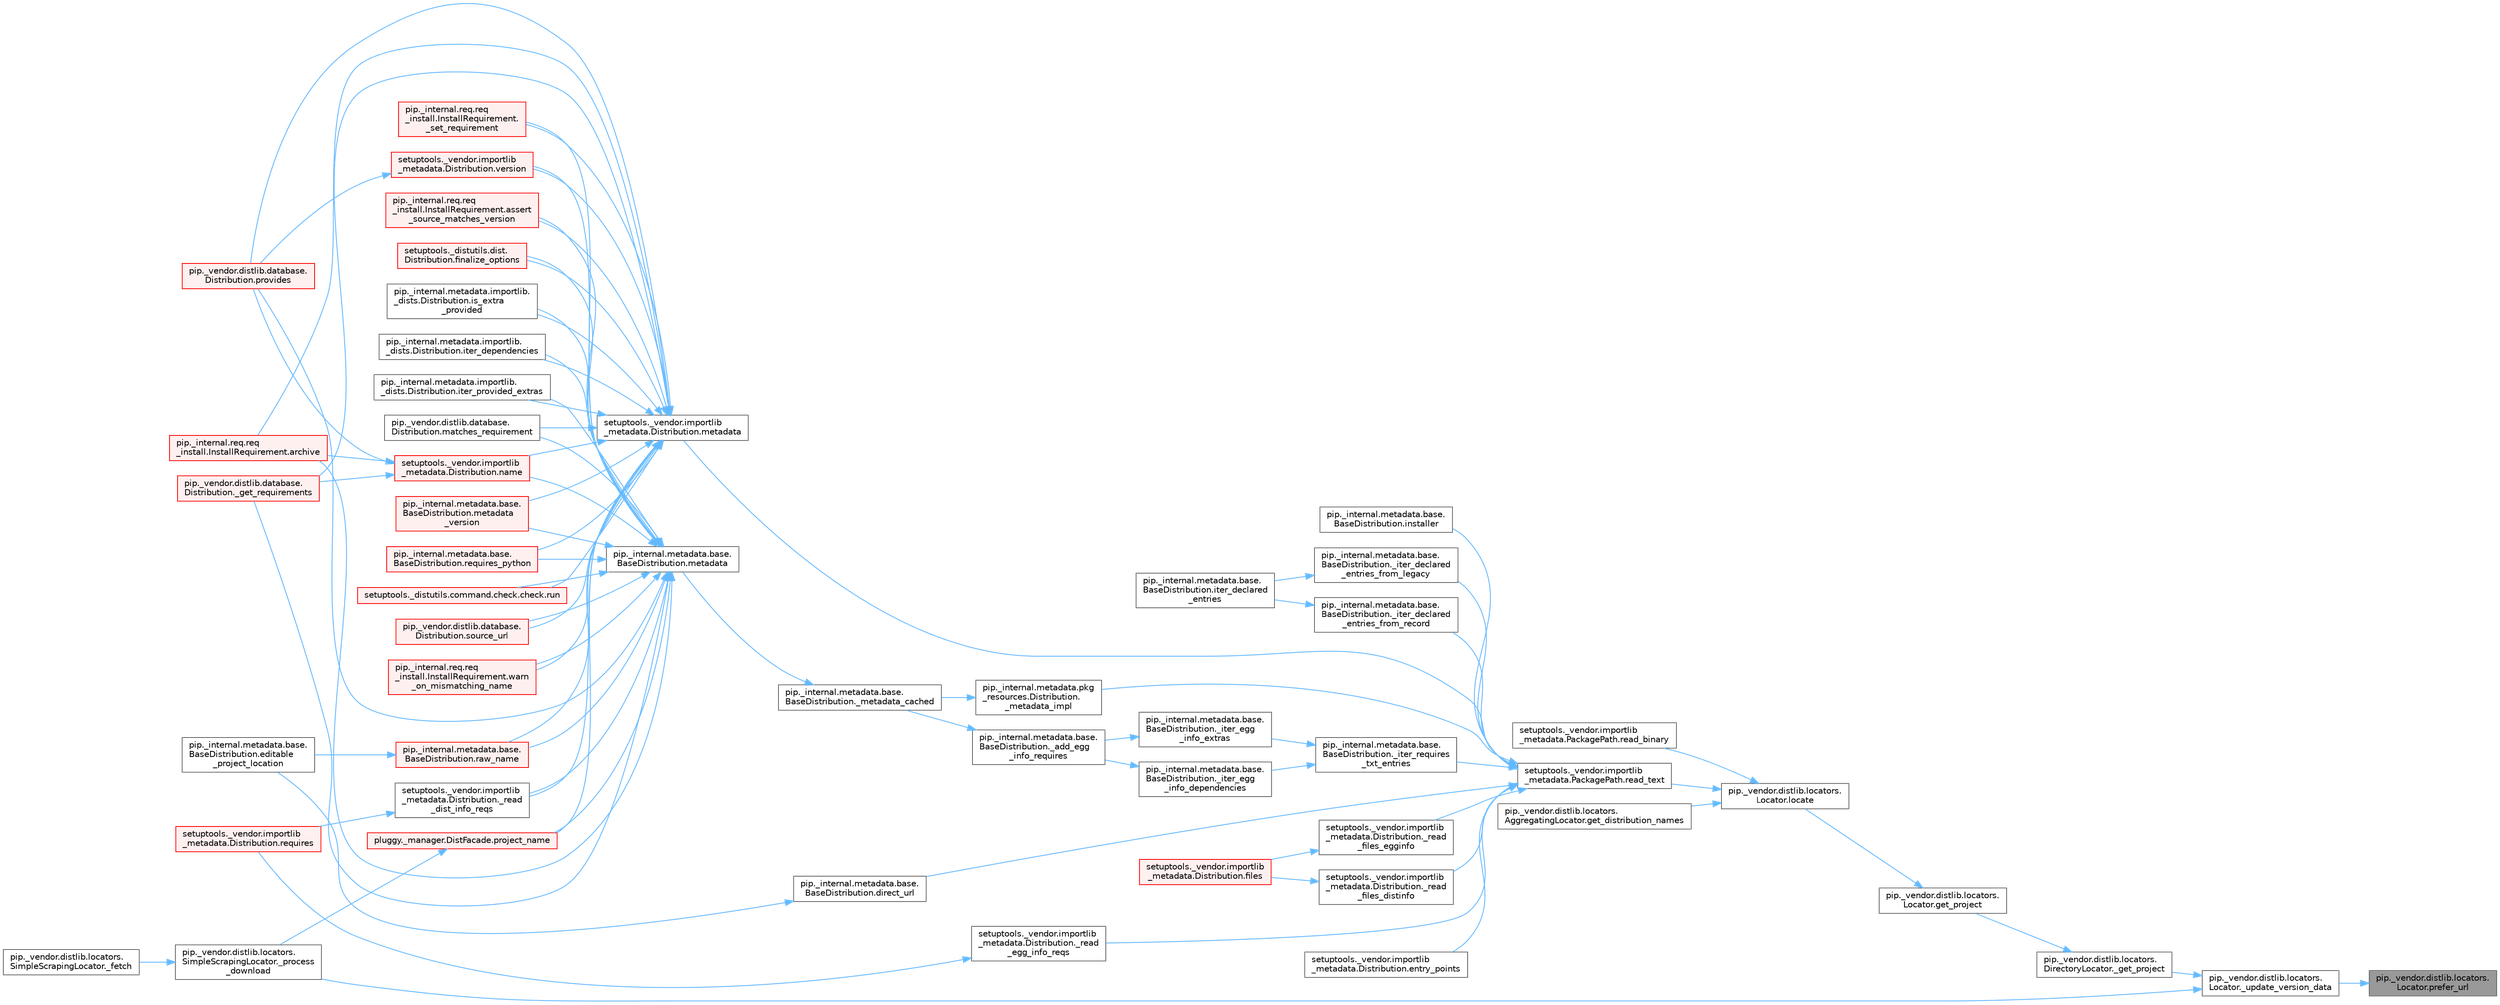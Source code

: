 digraph "pip._vendor.distlib.locators.Locator.prefer_url"
{
 // LATEX_PDF_SIZE
  bgcolor="transparent";
  edge [fontname=Helvetica,fontsize=10,labelfontname=Helvetica,labelfontsize=10];
  node [fontname=Helvetica,fontsize=10,shape=box,height=0.2,width=0.4];
  rankdir="RL";
  Node1 [id="Node000001",label="pip._vendor.distlib.locators.\lLocator.prefer_url",height=0.2,width=0.4,color="gray40", fillcolor="grey60", style="filled", fontcolor="black",tooltip=" "];
  Node1 -> Node2 [id="edge1_Node000001_Node000002",dir="back",color="steelblue1",style="solid",tooltip=" "];
  Node2 [id="Node000002",label="pip._vendor.distlib.locators.\lLocator._update_version_data",height=0.2,width=0.4,color="grey40", fillcolor="white", style="filled",URL="$classpip_1_1__vendor_1_1distlib_1_1locators_1_1_locator.html#a24b01c20de3d4b076b0470cdf40deb9d",tooltip=" "];
  Node2 -> Node3 [id="edge2_Node000002_Node000003",dir="back",color="steelblue1",style="solid",tooltip=" "];
  Node3 [id="Node000003",label="pip._vendor.distlib.locators.\lDirectoryLocator._get_project",height=0.2,width=0.4,color="grey40", fillcolor="white", style="filled",URL="$classpip_1_1__vendor_1_1distlib_1_1locators_1_1_directory_locator.html#a50aee5862e0f1a433f60ffc0fbf37056",tooltip=" "];
  Node3 -> Node4 [id="edge3_Node000003_Node000004",dir="back",color="steelblue1",style="solid",tooltip=" "];
  Node4 [id="Node000004",label="pip._vendor.distlib.locators.\lLocator.get_project",height=0.2,width=0.4,color="grey40", fillcolor="white", style="filled",URL="$classpip_1_1__vendor_1_1distlib_1_1locators_1_1_locator.html#a14b49f16a55d384842037850d5224ce8",tooltip=" "];
  Node4 -> Node5 [id="edge4_Node000004_Node000005",dir="back",color="steelblue1",style="solid",tooltip=" "];
  Node5 [id="Node000005",label="pip._vendor.distlib.locators.\lLocator.locate",height=0.2,width=0.4,color="grey40", fillcolor="white", style="filled",URL="$classpip_1_1__vendor_1_1distlib_1_1locators_1_1_locator.html#aefc84057c59651debf5f74c52c9c06a2",tooltip=" "];
  Node5 -> Node6 [id="edge5_Node000005_Node000006",dir="back",color="steelblue1",style="solid",tooltip=" "];
  Node6 [id="Node000006",label="pip._vendor.distlib.locators.\lAggregatingLocator.get_distribution_names",height=0.2,width=0.4,color="grey40", fillcolor="white", style="filled",URL="$classpip_1_1__vendor_1_1distlib_1_1locators_1_1_aggregating_locator.html#a72fb0eda9eae16eb2da3ede42c27a043",tooltip=" "];
  Node5 -> Node7 [id="edge6_Node000005_Node000007",dir="back",color="steelblue1",style="solid",tooltip=" "];
  Node7 [id="Node000007",label="setuptools._vendor.importlib\l_metadata.PackagePath.read_binary",height=0.2,width=0.4,color="grey40", fillcolor="white", style="filled",URL="$classsetuptools_1_1__vendor_1_1importlib__metadata_1_1_package_path.html#ae2d8a883dfc77854f6b263801d671c33",tooltip=" "];
  Node5 -> Node8 [id="edge7_Node000005_Node000008",dir="back",color="steelblue1",style="solid",tooltip=" "];
  Node8 [id="Node000008",label="setuptools._vendor.importlib\l_metadata.PackagePath.read_text",height=0.2,width=0.4,color="grey40", fillcolor="white", style="filled",URL="$classsetuptools_1_1__vendor_1_1importlib__metadata_1_1_package_path.html#a39242d72760bba73b008f298119b94fa",tooltip=" "];
  Node8 -> Node9 [id="edge8_Node000008_Node000009",dir="back",color="steelblue1",style="solid",tooltip=" "];
  Node9 [id="Node000009",label="pip._internal.metadata.base.\lBaseDistribution._iter_declared\l_entries_from_legacy",height=0.2,width=0.4,color="grey40", fillcolor="white", style="filled",URL="$classpip_1_1__internal_1_1metadata_1_1base_1_1_base_distribution.html#afe1092a9a3492091a1532c8907ccd9e8",tooltip=" "];
  Node9 -> Node10 [id="edge9_Node000009_Node000010",dir="back",color="steelblue1",style="solid",tooltip=" "];
  Node10 [id="Node000010",label="pip._internal.metadata.base.\lBaseDistribution.iter_declared\l_entries",height=0.2,width=0.4,color="grey40", fillcolor="white", style="filled",URL="$classpip_1_1__internal_1_1metadata_1_1base_1_1_base_distribution.html#ad33966e99962529d5c28c9f24c0a4fbd",tooltip=" "];
  Node8 -> Node11 [id="edge10_Node000008_Node000011",dir="back",color="steelblue1",style="solid",tooltip=" "];
  Node11 [id="Node000011",label="pip._internal.metadata.base.\lBaseDistribution._iter_declared\l_entries_from_record",height=0.2,width=0.4,color="grey40", fillcolor="white", style="filled",URL="$classpip_1_1__internal_1_1metadata_1_1base_1_1_base_distribution.html#af8bddd34869792385f11247db796614c",tooltip=" "];
  Node11 -> Node10 [id="edge11_Node000011_Node000010",dir="back",color="steelblue1",style="solid",tooltip=" "];
  Node8 -> Node12 [id="edge12_Node000008_Node000012",dir="back",color="steelblue1",style="solid",tooltip=" "];
  Node12 [id="Node000012",label="pip._internal.metadata.base.\lBaseDistribution._iter_requires\l_txt_entries",height=0.2,width=0.4,color="grey40", fillcolor="white", style="filled",URL="$classpip_1_1__internal_1_1metadata_1_1base_1_1_base_distribution.html#a4ab931da7b4a3e0c22e0bae3f95af7e7",tooltip=" "];
  Node12 -> Node13 [id="edge13_Node000012_Node000013",dir="back",color="steelblue1",style="solid",tooltip=" "];
  Node13 [id="Node000013",label="pip._internal.metadata.base.\lBaseDistribution._iter_egg\l_info_dependencies",height=0.2,width=0.4,color="grey40", fillcolor="white", style="filled",URL="$classpip_1_1__internal_1_1metadata_1_1base_1_1_base_distribution.html#a9f32d31e5b61159777221f9d87e296c8",tooltip=" "];
  Node13 -> Node14 [id="edge14_Node000013_Node000014",dir="back",color="steelblue1",style="solid",tooltip=" "];
  Node14 [id="Node000014",label="pip._internal.metadata.base.\lBaseDistribution._add_egg\l_info_requires",height=0.2,width=0.4,color="grey40", fillcolor="white", style="filled",URL="$classpip_1_1__internal_1_1metadata_1_1base_1_1_base_distribution.html#aeb9894db2a91eedb5e651e5fe5607d50",tooltip=" "];
  Node14 -> Node15 [id="edge15_Node000014_Node000015",dir="back",color="steelblue1",style="solid",tooltip=" "];
  Node15 [id="Node000015",label="pip._internal.metadata.base.\lBaseDistribution._metadata_cached",height=0.2,width=0.4,color="grey40", fillcolor="white", style="filled",URL="$classpip_1_1__internal_1_1metadata_1_1base_1_1_base_distribution.html#a12683b16870a097bbe854e4ee3364f7f",tooltip=" "];
  Node15 -> Node16 [id="edge16_Node000015_Node000016",dir="back",color="steelblue1",style="solid",tooltip=" "];
  Node16 [id="Node000016",label="pip._internal.metadata.base.\lBaseDistribution.metadata",height=0.2,width=0.4,color="grey40", fillcolor="white", style="filled",URL="$classpip_1_1__internal_1_1metadata_1_1base_1_1_base_distribution.html#a665b55bcebd861e5959f53a7d2f1350f",tooltip=" "];
  Node16 -> Node17 [id="edge17_Node000016_Node000017",dir="back",color="steelblue1",style="solid",tooltip=" "];
  Node17 [id="Node000017",label="pip._vendor.distlib.database.\lDistribution._get_requirements",height=0.2,width=0.4,color="red", fillcolor="#FFF0F0", style="filled",URL="$classpip_1_1__vendor_1_1distlib_1_1database_1_1_distribution.html#a0366f5504f1b878068ba103c3f1e2bdf",tooltip=" "];
  Node16 -> Node1102 [id="edge18_Node000016_Node001102",dir="back",color="steelblue1",style="solid",tooltip=" "];
  Node1102 [id="Node001102",label="setuptools._vendor.importlib\l_metadata.Distribution._read\l_dist_info_reqs",height=0.2,width=0.4,color="grey40", fillcolor="white", style="filled",URL="$classsetuptools_1_1__vendor_1_1importlib__metadata_1_1_distribution.html#a52c9d55ae87f048965928ec1bfe237c7",tooltip=" "];
  Node1102 -> Node1022 [id="edge19_Node001102_Node001022",dir="back",color="steelblue1",style="solid",tooltip=" "];
  Node1022 [id="Node001022",label="setuptools._vendor.importlib\l_metadata.Distribution.requires",height=0.2,width=0.4,color="red", fillcolor="#FFF0F0", style="filled",URL="$classsetuptools_1_1__vendor_1_1importlib__metadata_1_1_distribution.html#ac025c2f6e021e16581119b61de809a95",tooltip=" "];
  Node16 -> Node1103 [id="edge20_Node000016_Node001103",dir="back",color="steelblue1",style="solid",tooltip=" "];
  Node1103 [id="Node001103",label="pip._internal.req.req\l_install.InstallRequirement.\l_set_requirement",height=0.2,width=0.4,color="red", fillcolor="#FFF0F0", style="filled",URL="$classpip_1_1__internal_1_1req_1_1req__install_1_1_install_requirement.html#a116c0d970e435f16d15928a6caf8aaf3",tooltip=" "];
  Node16 -> Node1105 [id="edge21_Node000016_Node001105",dir="back",color="steelblue1",style="solid",tooltip=" "];
  Node1105 [id="Node001105",label="pip._internal.req.req\l_install.InstallRequirement.archive",height=0.2,width=0.4,color="red", fillcolor="#FFF0F0", style="filled",URL="$classpip_1_1__internal_1_1req_1_1req__install_1_1_install_requirement.html#aef2764402e45a5e5555e22d5965f1350",tooltip=" "];
  Node16 -> Node1108 [id="edge22_Node000016_Node001108",dir="back",color="steelblue1",style="solid",tooltip=" "];
  Node1108 [id="Node001108",label="pip._internal.req.req\l_install.InstallRequirement.assert\l_source_matches_version",height=0.2,width=0.4,color="red", fillcolor="#FFF0F0", style="filled",URL="$classpip_1_1__internal_1_1req_1_1req__install_1_1_install_requirement.html#ab9a997e64cd50a33caf4722295a9cbf3",tooltip=" "];
  Node16 -> Node1109 [id="edge23_Node000016_Node001109",dir="back",color="steelblue1",style="solid",tooltip=" "];
  Node1109 [id="Node001109",label="setuptools._distutils.dist.\lDistribution.finalize_options",height=0.2,width=0.4,color="red", fillcolor="#FFF0F0", style="filled",URL="$classsetuptools_1_1__distutils_1_1dist_1_1_distribution.html#a907177e8ce492338e65227e2389f3f24",tooltip=" "];
  Node16 -> Node1110 [id="edge24_Node000016_Node001110",dir="back",color="steelblue1",style="solid",tooltip=" "];
  Node1110 [id="Node001110",label="pip._internal.metadata.importlib.\l_dists.Distribution.is_extra\l_provided",height=0.2,width=0.4,color="grey40", fillcolor="white", style="filled",URL="$classpip_1_1__internal_1_1metadata_1_1importlib_1_1__dists_1_1_distribution.html#ad175adf2a313d78887f07d63ed315713",tooltip=" "];
  Node16 -> Node1111 [id="edge25_Node000016_Node001111",dir="back",color="steelblue1",style="solid",tooltip=" "];
  Node1111 [id="Node001111",label="pip._internal.metadata.importlib.\l_dists.Distribution.iter_dependencies",height=0.2,width=0.4,color="grey40", fillcolor="white", style="filled",URL="$classpip_1_1__internal_1_1metadata_1_1importlib_1_1__dists_1_1_distribution.html#a10f0e8f6c05f4c2a3f1f205236e56ae6",tooltip=" "];
  Node16 -> Node1112 [id="edge26_Node000016_Node001112",dir="back",color="steelblue1",style="solid",tooltip=" "];
  Node1112 [id="Node001112",label="pip._internal.metadata.importlib.\l_dists.Distribution.iter_provided_extras",height=0.2,width=0.4,color="grey40", fillcolor="white", style="filled",URL="$classpip_1_1__internal_1_1metadata_1_1importlib_1_1__dists_1_1_distribution.html#a15fa99ddf602c815de8353cc5457d53e",tooltip=" "];
  Node16 -> Node1113 [id="edge27_Node000016_Node001113",dir="back",color="steelblue1",style="solid",tooltip=" "];
  Node1113 [id="Node001113",label="pip._vendor.distlib.database.\lDistribution.matches_requirement",height=0.2,width=0.4,color="grey40", fillcolor="white", style="filled",URL="$classpip_1_1__vendor_1_1distlib_1_1database_1_1_distribution.html#a5c454c24d6a128d42a86aa3ee9fc3bf7",tooltip=" "];
  Node16 -> Node1114 [id="edge28_Node000016_Node001114",dir="back",color="steelblue1",style="solid",tooltip=" "];
  Node1114 [id="Node001114",label="pip._internal.metadata.base.\lBaseDistribution.metadata\l_version",height=0.2,width=0.4,color="red", fillcolor="#FFF0F0", style="filled",URL="$classpip_1_1__internal_1_1metadata_1_1base_1_1_base_distribution.html#a231e3a1e8c609944f6122c32579a8230",tooltip=" "];
  Node16 -> Node1118 [id="edge29_Node000016_Node001118",dir="back",color="steelblue1",style="solid",tooltip=" "];
  Node1118 [id="Node001118",label="setuptools._vendor.importlib\l_metadata.Distribution.name",height=0.2,width=0.4,color="red", fillcolor="#FFF0F0", style="filled",URL="$classsetuptools_1_1__vendor_1_1importlib__metadata_1_1_distribution.html#a551b88da93b645681e12e5ed3d0019b4",tooltip=" "];
  Node1118 -> Node17 [id="edge30_Node001118_Node000017",dir="back",color="steelblue1",style="solid",tooltip=" "];
  Node1118 -> Node1105 [id="edge31_Node001118_Node001105",dir="back",color="steelblue1",style="solid",tooltip=" "];
  Node1118 -> Node2241 [id="edge32_Node001118_Node002241",dir="back",color="steelblue1",style="solid",tooltip=" "];
  Node2241 [id="Node002241",label="pip._vendor.distlib.database.\lDistribution.provides",height=0.2,width=0.4,color="red", fillcolor="#FFF0F0", style="filled",URL="$classpip_1_1__vendor_1_1distlib_1_1database_1_1_distribution.html#a4de0a18091046a76d9f6e2c424a50f7a",tooltip=" "];
  Node16 -> Node1690 [id="edge33_Node000016_Node001690",dir="back",color="steelblue1",style="solid",tooltip=" "];
  Node1690 [id="Node001690",label="pluggy._manager.DistFacade.project_name",height=0.2,width=0.4,color="red", fillcolor="#FFF0F0", style="filled",URL="$classpluggy_1_1__manager_1_1_dist_facade.html#a0c6a7601612999d7e2f7045dc9b31993",tooltip=" "];
  Node1690 -> Node1694 [id="edge34_Node001690_Node001694",dir="back",color="steelblue1",style="solid",tooltip=" "];
  Node1694 [id="Node001694",label="pip._vendor.distlib.locators.\lSimpleScrapingLocator._process\l_download",height=0.2,width=0.4,color="grey40", fillcolor="white", style="filled",URL="$classpip_1_1__vendor_1_1distlib_1_1locators_1_1_simple_scraping_locator.html#a2f2b8e39784ce35599a3a27ae0af83cd",tooltip=" "];
  Node1694 -> Node806 [id="edge35_Node001694_Node000806",dir="back",color="steelblue1",style="solid",tooltip=" "];
  Node806 [id="Node000806",label="pip._vendor.distlib.locators.\lSimpleScrapingLocator._fetch",height=0.2,width=0.4,color="grey40", fillcolor="white", style="filled",URL="$classpip_1_1__vendor_1_1distlib_1_1locators_1_1_simple_scraping_locator.html#a72156eb8243de03d8881db3caaa60b8c",tooltip=" "];
  Node16 -> Node2241 [id="edge36_Node000016_Node002241",dir="back",color="steelblue1",style="solid",tooltip=" "];
  Node16 -> Node2393 [id="edge37_Node000016_Node002393",dir="back",color="steelblue1",style="solid",tooltip=" "];
  Node2393 [id="Node002393",label="pip._internal.metadata.base.\lBaseDistribution.raw_name",height=0.2,width=0.4,color="red", fillcolor="#FFF0F0", style="filled",URL="$classpip_1_1__internal_1_1metadata_1_1base_1_1_base_distribution.html#a99e5dbebc5edb6f25ac7f45d435e2051",tooltip=" "];
  Node2393 -> Node1098 [id="edge38_Node002393_Node001098",dir="back",color="steelblue1",style="solid",tooltip=" "];
  Node1098 [id="Node001098",label="pip._internal.metadata.base.\lBaseDistribution.editable\l_project_location",height=0.2,width=0.4,color="grey40", fillcolor="white", style="filled",URL="$classpip_1_1__internal_1_1metadata_1_1base_1_1_base_distribution.html#a59297eb536a210ff36a71d4dda673749",tooltip=" "];
  Node16 -> Node2414 [id="edge39_Node000016_Node002414",dir="back",color="steelblue1",style="solid",tooltip=" "];
  Node2414 [id="Node002414",label="pip._internal.metadata.base.\lBaseDistribution.requires_python",height=0.2,width=0.4,color="red", fillcolor="#FFF0F0", style="filled",URL="$classpip_1_1__internal_1_1metadata_1_1base_1_1_base_distribution.html#ad334a17a1fb4732e5686a00af92d32be",tooltip=" "];
  Node16 -> Node1671 [id="edge40_Node000016_Node001671",dir="back",color="steelblue1",style="solid",tooltip=" "];
  Node1671 [id="Node001671",label="setuptools._distutils.command.check.check.run",height=0.2,width=0.4,color="red", fillcolor="#FFF0F0", style="filled",URL="$classsetuptools_1_1__distutils_1_1command_1_1check_1_1check.html#a1ce0d2e58cedbd704c27a4fb830571d2",tooltip=" "];
  Node16 -> Node2416 [id="edge41_Node000016_Node002416",dir="back",color="steelblue1",style="solid",tooltip=" "];
  Node2416 [id="Node002416",label="pip._vendor.distlib.database.\lDistribution.source_url",height=0.2,width=0.4,color="red", fillcolor="#FFF0F0", style="filled",URL="$classpip_1_1__vendor_1_1distlib_1_1database_1_1_distribution.html#abba9335a26f150b4c845c9c8a474879c",tooltip=" "];
  Node16 -> Node2417 [id="edge42_Node000016_Node002417",dir="back",color="steelblue1",style="solid",tooltip=" "];
  Node2417 [id="Node002417",label="setuptools._vendor.importlib\l_metadata.Distribution.version",height=0.2,width=0.4,color="red", fillcolor="#FFF0F0", style="filled",URL="$classsetuptools_1_1__vendor_1_1importlib__metadata_1_1_distribution.html#a7c335c158718e634680c2c3ca271962e",tooltip=" "];
  Node2417 -> Node2241 [id="edge43_Node002417_Node002241",dir="back",color="steelblue1",style="solid",tooltip=" "];
  Node16 -> Node2530 [id="edge44_Node000016_Node002530",dir="back",color="steelblue1",style="solid",tooltip=" "];
  Node2530 [id="Node002530",label="pip._internal.req.req\l_install.InstallRequirement.warn\l_on_mismatching_name",height=0.2,width=0.4,color="red", fillcolor="#FFF0F0", style="filled",URL="$classpip_1_1__internal_1_1req_1_1req__install_1_1_install_requirement.html#a01d1156c435f26a28b01b741bce7ef08",tooltip=" "];
  Node12 -> Node3180 [id="edge45_Node000012_Node003180",dir="back",color="steelblue1",style="solid",tooltip=" "];
  Node3180 [id="Node003180",label="pip._internal.metadata.base.\lBaseDistribution._iter_egg\l_info_extras",height=0.2,width=0.4,color="grey40", fillcolor="white", style="filled",URL="$classpip_1_1__internal_1_1metadata_1_1base_1_1_base_distribution.html#a27b7f678c0092f845d007f6237123895",tooltip=" "];
  Node3180 -> Node14 [id="edge46_Node003180_Node000014",dir="back",color="steelblue1",style="solid",tooltip=" "];
  Node8 -> Node1020 [id="edge47_Node000008_Node001020",dir="back",color="steelblue1",style="solid",tooltip=" "];
  Node1020 [id="Node001020",label="pip._internal.metadata.pkg\l_resources.Distribution.\l_metadata_impl",height=0.2,width=0.4,color="grey40", fillcolor="white", style="filled",URL="$classpip_1_1__internal_1_1metadata_1_1pkg__resources_1_1_distribution.html#a7d4ae76260de7d1936446c407277ad5b",tooltip=" "];
  Node1020 -> Node15 [id="edge48_Node001020_Node000015",dir="back",color="steelblue1",style="solid",tooltip=" "];
  Node8 -> Node1021 [id="edge49_Node000008_Node001021",dir="back",color="steelblue1",style="solid",tooltip=" "];
  Node1021 [id="Node001021",label="setuptools._vendor.importlib\l_metadata.Distribution._read\l_egg_info_reqs",height=0.2,width=0.4,color="grey40", fillcolor="white", style="filled",URL="$classsetuptools_1_1__vendor_1_1importlib__metadata_1_1_distribution.html#a48880f3c573fba822e14f87cf55ae6a4",tooltip=" "];
  Node1021 -> Node1022 [id="edge50_Node001021_Node001022",dir="back",color="steelblue1",style="solid",tooltip=" "];
  Node8 -> Node1027 [id="edge51_Node000008_Node001027",dir="back",color="steelblue1",style="solid",tooltip=" "];
  Node1027 [id="Node001027",label="setuptools._vendor.importlib\l_metadata.Distribution._read\l_files_distinfo",height=0.2,width=0.4,color="grey40", fillcolor="white", style="filled",URL="$classsetuptools_1_1__vendor_1_1importlib__metadata_1_1_distribution.html#a628110e2d7d92ea6b3593261b810ca15",tooltip=" "];
  Node1027 -> Node1028 [id="edge52_Node001027_Node001028",dir="back",color="steelblue1",style="solid",tooltip=" "];
  Node1028 [id="Node001028",label="setuptools._vendor.importlib\l_metadata.Distribution.files",height=0.2,width=0.4,color="red", fillcolor="#FFF0F0", style="filled",URL="$classsetuptools_1_1__vendor_1_1importlib__metadata_1_1_distribution.html#a4600c19bb68ff3c899dbcf38a2eaf98c",tooltip=" "];
  Node8 -> Node1096 [id="edge53_Node000008_Node001096",dir="back",color="steelblue1",style="solid",tooltip=" "];
  Node1096 [id="Node001096",label="setuptools._vendor.importlib\l_metadata.Distribution._read\l_files_egginfo",height=0.2,width=0.4,color="grey40", fillcolor="white", style="filled",URL="$classsetuptools_1_1__vendor_1_1importlib__metadata_1_1_distribution.html#a1f141ac67b8d6aa5021ba6f2cc832342",tooltip=" "];
  Node1096 -> Node1028 [id="edge54_Node001096_Node001028",dir="back",color="steelblue1",style="solid",tooltip=" "];
  Node8 -> Node1097 [id="edge55_Node000008_Node001097",dir="back",color="steelblue1",style="solid",tooltip=" "];
  Node1097 [id="Node001097",label="pip._internal.metadata.base.\lBaseDistribution.direct_url",height=0.2,width=0.4,color="grey40", fillcolor="white", style="filled",URL="$classpip_1_1__internal_1_1metadata_1_1base_1_1_base_distribution.html#a0580eb0ef6036f9d32d2f299633396ac",tooltip=" "];
  Node1097 -> Node1098 [id="edge56_Node001097_Node001098",dir="back",color="steelblue1",style="solid",tooltip=" "];
  Node8 -> Node1099 [id="edge57_Node000008_Node001099",dir="back",color="steelblue1",style="solid",tooltip=" "];
  Node1099 [id="Node001099",label="setuptools._vendor.importlib\l_metadata.Distribution.entry_points",height=0.2,width=0.4,color="grey40", fillcolor="white", style="filled",URL="$classsetuptools_1_1__vendor_1_1importlib__metadata_1_1_distribution.html#a705351815cfd62d5c1190a976e20ce4d",tooltip=" "];
  Node8 -> Node1100 [id="edge58_Node000008_Node001100",dir="back",color="steelblue1",style="solid",tooltip=" "];
  Node1100 [id="Node001100",label="pip._internal.metadata.base.\lBaseDistribution.installer",height=0.2,width=0.4,color="grey40", fillcolor="white", style="filled",URL="$classpip_1_1__internal_1_1metadata_1_1base_1_1_base_distribution.html#a06b714ef52e04d77efb85f7d3a535fa0",tooltip=" "];
  Node8 -> Node1101 [id="edge59_Node000008_Node001101",dir="back",color="steelblue1",style="solid",tooltip=" "];
  Node1101 [id="Node001101",label="setuptools._vendor.importlib\l_metadata.Distribution.metadata",height=0.2,width=0.4,color="grey40", fillcolor="white", style="filled",URL="$classsetuptools_1_1__vendor_1_1importlib__metadata_1_1_distribution.html#afe56c9fb55cf594cb94d0ebe52c32fad",tooltip=" "];
  Node1101 -> Node17 [id="edge60_Node001101_Node000017",dir="back",color="steelblue1",style="solid",tooltip=" "];
  Node1101 -> Node1102 [id="edge61_Node001101_Node001102",dir="back",color="steelblue1",style="solid",tooltip=" "];
  Node1101 -> Node1103 [id="edge62_Node001101_Node001103",dir="back",color="steelblue1",style="solid",tooltip=" "];
  Node1101 -> Node1105 [id="edge63_Node001101_Node001105",dir="back",color="steelblue1",style="solid",tooltip=" "];
  Node1101 -> Node1108 [id="edge64_Node001101_Node001108",dir="back",color="steelblue1",style="solid",tooltip=" "];
  Node1101 -> Node1109 [id="edge65_Node001101_Node001109",dir="back",color="steelblue1",style="solid",tooltip=" "];
  Node1101 -> Node1110 [id="edge66_Node001101_Node001110",dir="back",color="steelblue1",style="solid",tooltip=" "];
  Node1101 -> Node1111 [id="edge67_Node001101_Node001111",dir="back",color="steelblue1",style="solid",tooltip=" "];
  Node1101 -> Node1112 [id="edge68_Node001101_Node001112",dir="back",color="steelblue1",style="solid",tooltip=" "];
  Node1101 -> Node1113 [id="edge69_Node001101_Node001113",dir="back",color="steelblue1",style="solid",tooltip=" "];
  Node1101 -> Node1114 [id="edge70_Node001101_Node001114",dir="back",color="steelblue1",style="solid",tooltip=" "];
  Node1101 -> Node1118 [id="edge71_Node001101_Node001118",dir="back",color="steelblue1",style="solid",tooltip=" "];
  Node1101 -> Node1690 [id="edge72_Node001101_Node001690",dir="back",color="steelblue1",style="solid",tooltip=" "];
  Node1101 -> Node2241 [id="edge73_Node001101_Node002241",dir="back",color="steelblue1",style="solid",tooltip=" "];
  Node1101 -> Node2393 [id="edge74_Node001101_Node002393",dir="back",color="steelblue1",style="solid",tooltip=" "];
  Node1101 -> Node2414 [id="edge75_Node001101_Node002414",dir="back",color="steelblue1",style="solid",tooltip=" "];
  Node1101 -> Node1671 [id="edge76_Node001101_Node001671",dir="back",color="steelblue1",style="solid",tooltip=" "];
  Node1101 -> Node2416 [id="edge77_Node001101_Node002416",dir="back",color="steelblue1",style="solid",tooltip=" "];
  Node1101 -> Node2417 [id="edge78_Node001101_Node002417",dir="back",color="steelblue1",style="solid",tooltip=" "];
  Node1101 -> Node2530 [id="edge79_Node001101_Node002530",dir="back",color="steelblue1",style="solid",tooltip=" "];
  Node2 -> Node1694 [id="edge80_Node000002_Node001694",dir="back",color="steelblue1",style="solid",tooltip=" "];
}
